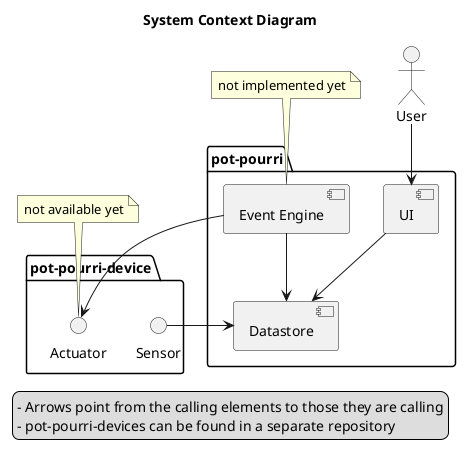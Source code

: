 @startuml
skinparam componentStyle uml2

title System Context Diagram

actor User

package "pot-pourri" {
    [UI]
    [Event Engine]
    [Datastore]
}

package "pot-pourri-device" {
    () "Sensor"
    () "Actuator"
}

User --> [UI]
[UI] --> [Datastore]

[Event Engine] --> [Datastore]
[Event Engine] --> Actuator

Sensor -> [Datastore]

note top of "Event Engine"
    not implemented yet
endnote

note top of Actuator
    not available yet
endnote

legend 
    - Arrows point from the calling elements to those they are calling
    - pot-pourri-devices can be found in a separate repository
    'Devices have to call other participants in order to allow energy savings with deep-sleep mode.
    'Deep-sleep mode might not be relevant for Actuators since they will need a lot more energy and therefore an external power supply.
endlegend
@enduml